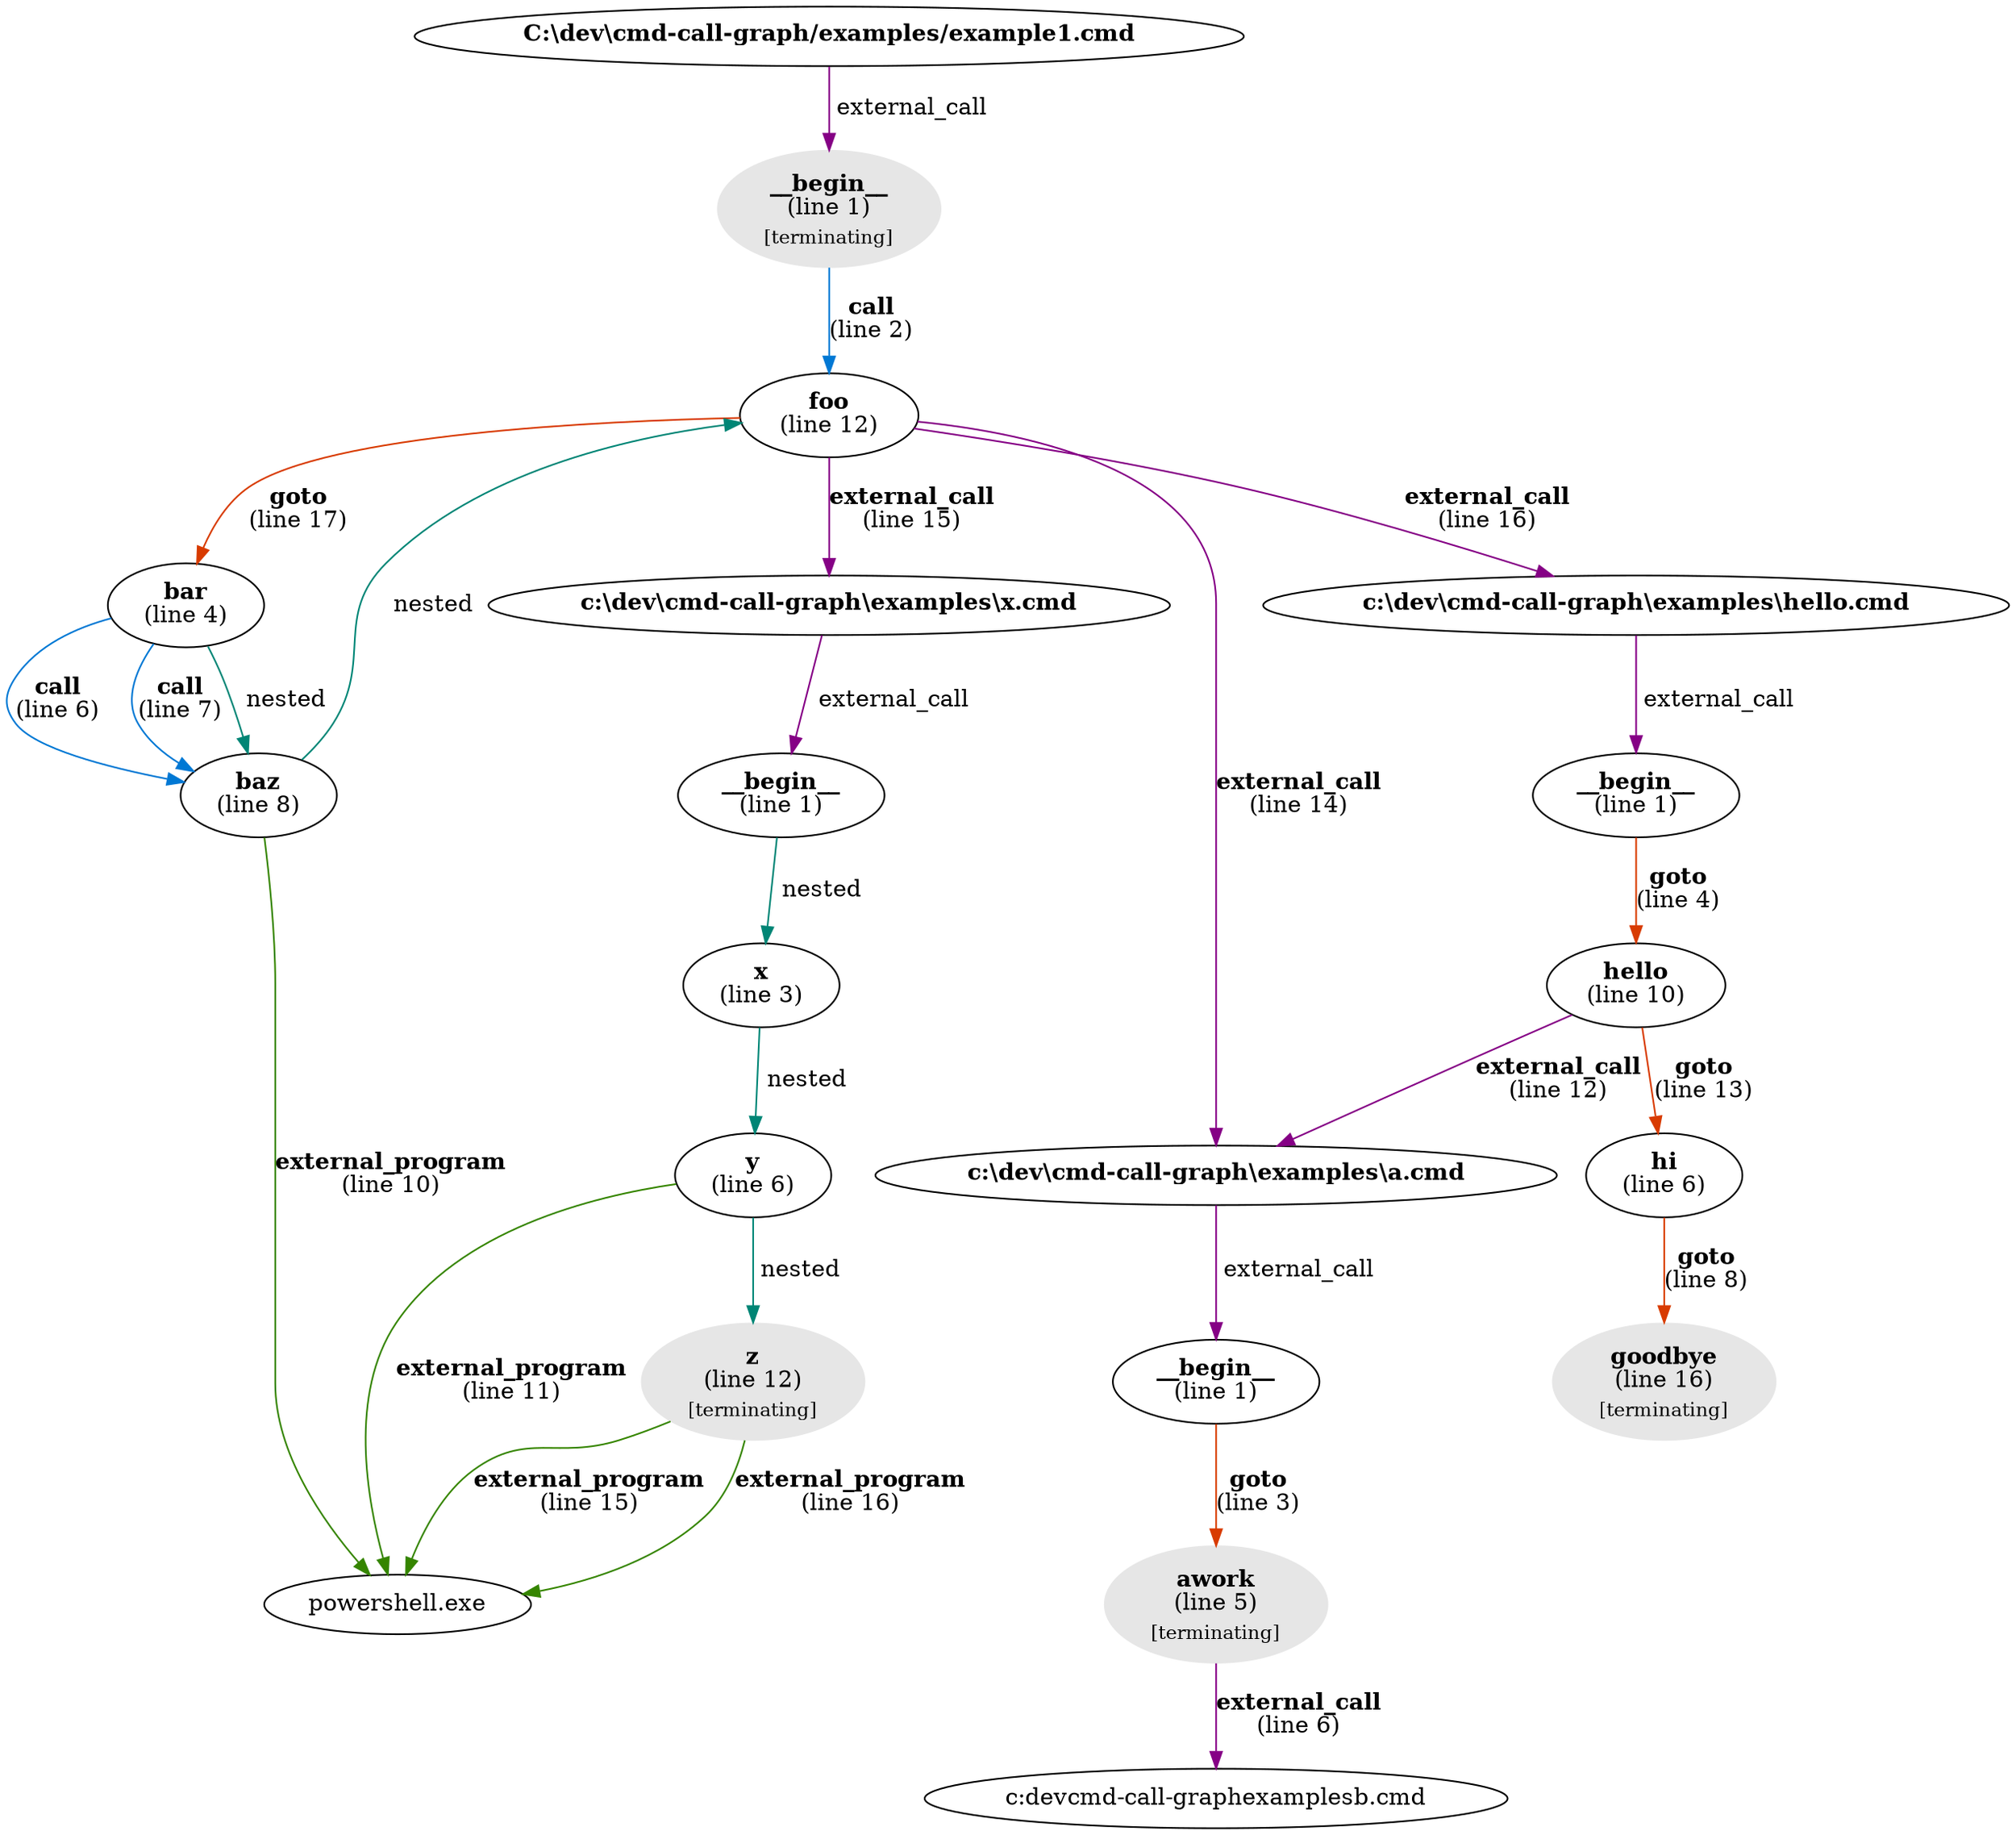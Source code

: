 digraph g {
"C:\dev\cmd-call-graph/examples/example1.cmd" [label=<<b>C:\dev\cmd-call-graph/examples/example1.cmd</b>>]
"C:\dev\cmd-call-graph/examples/example1.cmd" -> "__begin__C:\dev\cmd-call-graph/examples/example1.cmd" [label=" external_call",color="#850085"]
"__begin__C:\dev\cmd-call-graph/examples/example1.cmd" [color="#e6e6e6",style=filled,label=<<b>__begin__</b><br/>(line 1)<br/><sub>[terminating]</sub>>]
"__begin__C:\dev\cmd-call-graph/examples/example1.cmd" -> "foo" [label=<<b>call</b><br />(line 2)>,color="#0078d4"]
"bar" [label=<<b>bar</b><br/>(line 4)>]
"bar" -> "baz" [label=<<b>call</b><br />(line 6)>,color="#0078d4"]
"bar" -> "baz" [label=<<b>call</b><br />(line 7)>,color="#0078d4"]
"bar" -> "baz" [label=" nested",color="#008575"]
"baz" [label=<<b>baz</b><br/>(line 8)>]
"baz" -> "foo" [label=" nested",color="#008575"]
"baz" -> "powershell.exe" [label=<<b>external_program</b><br />(line 10)>,color="#358500"]
"foo" [label=<<b>foo</b><br/>(line 12)>]
"foo" -> "bar" [label=<<b>goto</b><br />(line 17)>,color="#d83b01"]
"foo" -> "c:\dev\cmd-call-graph\examples\a.cmd" [label=<<b>external_call</b><br />(line 14)>,color="#850085"]
"foo" -> "c:\dev\cmd-call-graph\examples\hello.cmd" [label=<<b>external_call</b><br />(line 16)>,color="#850085"]
"foo" -> "c:\dev\cmd-call-graph\examples\x.cmd" [label=<<b>external_call</b><br />(line 15)>,color="#850085"]
"__begin__c:\dev\cmd-call-graph\examples\a.cmd" [label=<<b>__begin__</b><br/>(line 1)>]
"__begin__c:\dev\cmd-call-graph\examples\a.cmd" -> "awork" [label=<<b>goto</b><br />(line 3)>,color="#d83b01"]
"awork" [color="#e6e6e6",style=filled,label=<<b>awork</b><br/>(line 5)<br/><sub>[terminating]</sub>>]
"awork" -> "c:\dev\cmd-call-graph\examples\b.cmd" [label=<<b>external_call</b><br />(line 6)>,color="#850085"]
"c:\dev\cmd-call-graph\examples\a.cmd" [label=<<b>c:\dev\cmd-call-graph\examples\a.cmd</b>>]
"c:\dev\cmd-call-graph\examples\a.cmd" -> "__begin__c:\dev\cmd-call-graph\examples\a.cmd" [label=" external_call",color="#850085"]
"__begin__c:\dev\cmd-call-graph\examples\x.cmd" [label=<<b>__begin__</b><br/>(line 1)>]
"__begin__c:\dev\cmd-call-graph\examples\x.cmd" -> "x" [label=" nested",color="#008575"]
"c:\dev\cmd-call-graph\examples\x.cmd" [label=<<b>c:\dev\cmd-call-graph\examples\x.cmd</b>>]
"c:\dev\cmd-call-graph\examples\x.cmd" -> "__begin__c:\dev\cmd-call-graph\examples\x.cmd" [label=" external_call",color="#850085"]
"x" [label=<<b>x</b><br/>(line 3)>]
"x" -> "y" [label=" nested",color="#008575"]
"y" [label=<<b>y</b><br/>(line 6)>]
"y" -> "powershell.exe" [label=<<b>external_program</b><br />(line 11)>,color="#358500"]
"y" -> "z" [label=" nested",color="#008575"]
"z" [color="#e6e6e6",style=filled,label=<<b>z</b><br/>(line 12)<br/><sub>[terminating]</sub>>]
"z" -> "powershell.exe" [label=<<b>external_program</b><br />(line 15)>,color="#358500"]
"z" -> "powershell.exe" [label=<<b>external_program</b><br />(line 16)>,color="#358500"]
"__begin__c:\dev\cmd-call-graph\examples\hello.cmd" [label=<<b>__begin__</b><br/>(line 1)>]
"__begin__c:\dev\cmd-call-graph\examples\hello.cmd" -> "hello" [label=<<b>goto</b><br />(line 4)>,color="#d83b01"]
"c:\dev\cmd-call-graph\examples\hello.cmd" [label=<<b>c:\dev\cmd-call-graph\examples\hello.cmd</b>>]
"c:\dev\cmd-call-graph\examples\hello.cmd" -> "__begin__c:\dev\cmd-call-graph\examples\hello.cmd" [label=" external_call",color="#850085"]
"goodbye" [color="#e6e6e6",style=filled,label=<<b>goodbye</b><br/>(line 16)<br/><sub>[terminating]</sub>>]
"hello" [label=<<b>hello</b><br/>(line 10)>]
"hello" -> "c:\dev\cmd-call-graph\examples\a.cmd" [label=<<b>external_call</b><br />(line 12)>,color="#850085"]
"hello" -> "hi" [label=<<b>goto</b><br />(line 13)>,color="#d83b01"]
"hi" [label=<<b>hi</b><br/>(line 6)>]
"hi" -> "goodbye" [label=<<b>goto</b><br />(line 8)>,color="#d83b01"]
}
